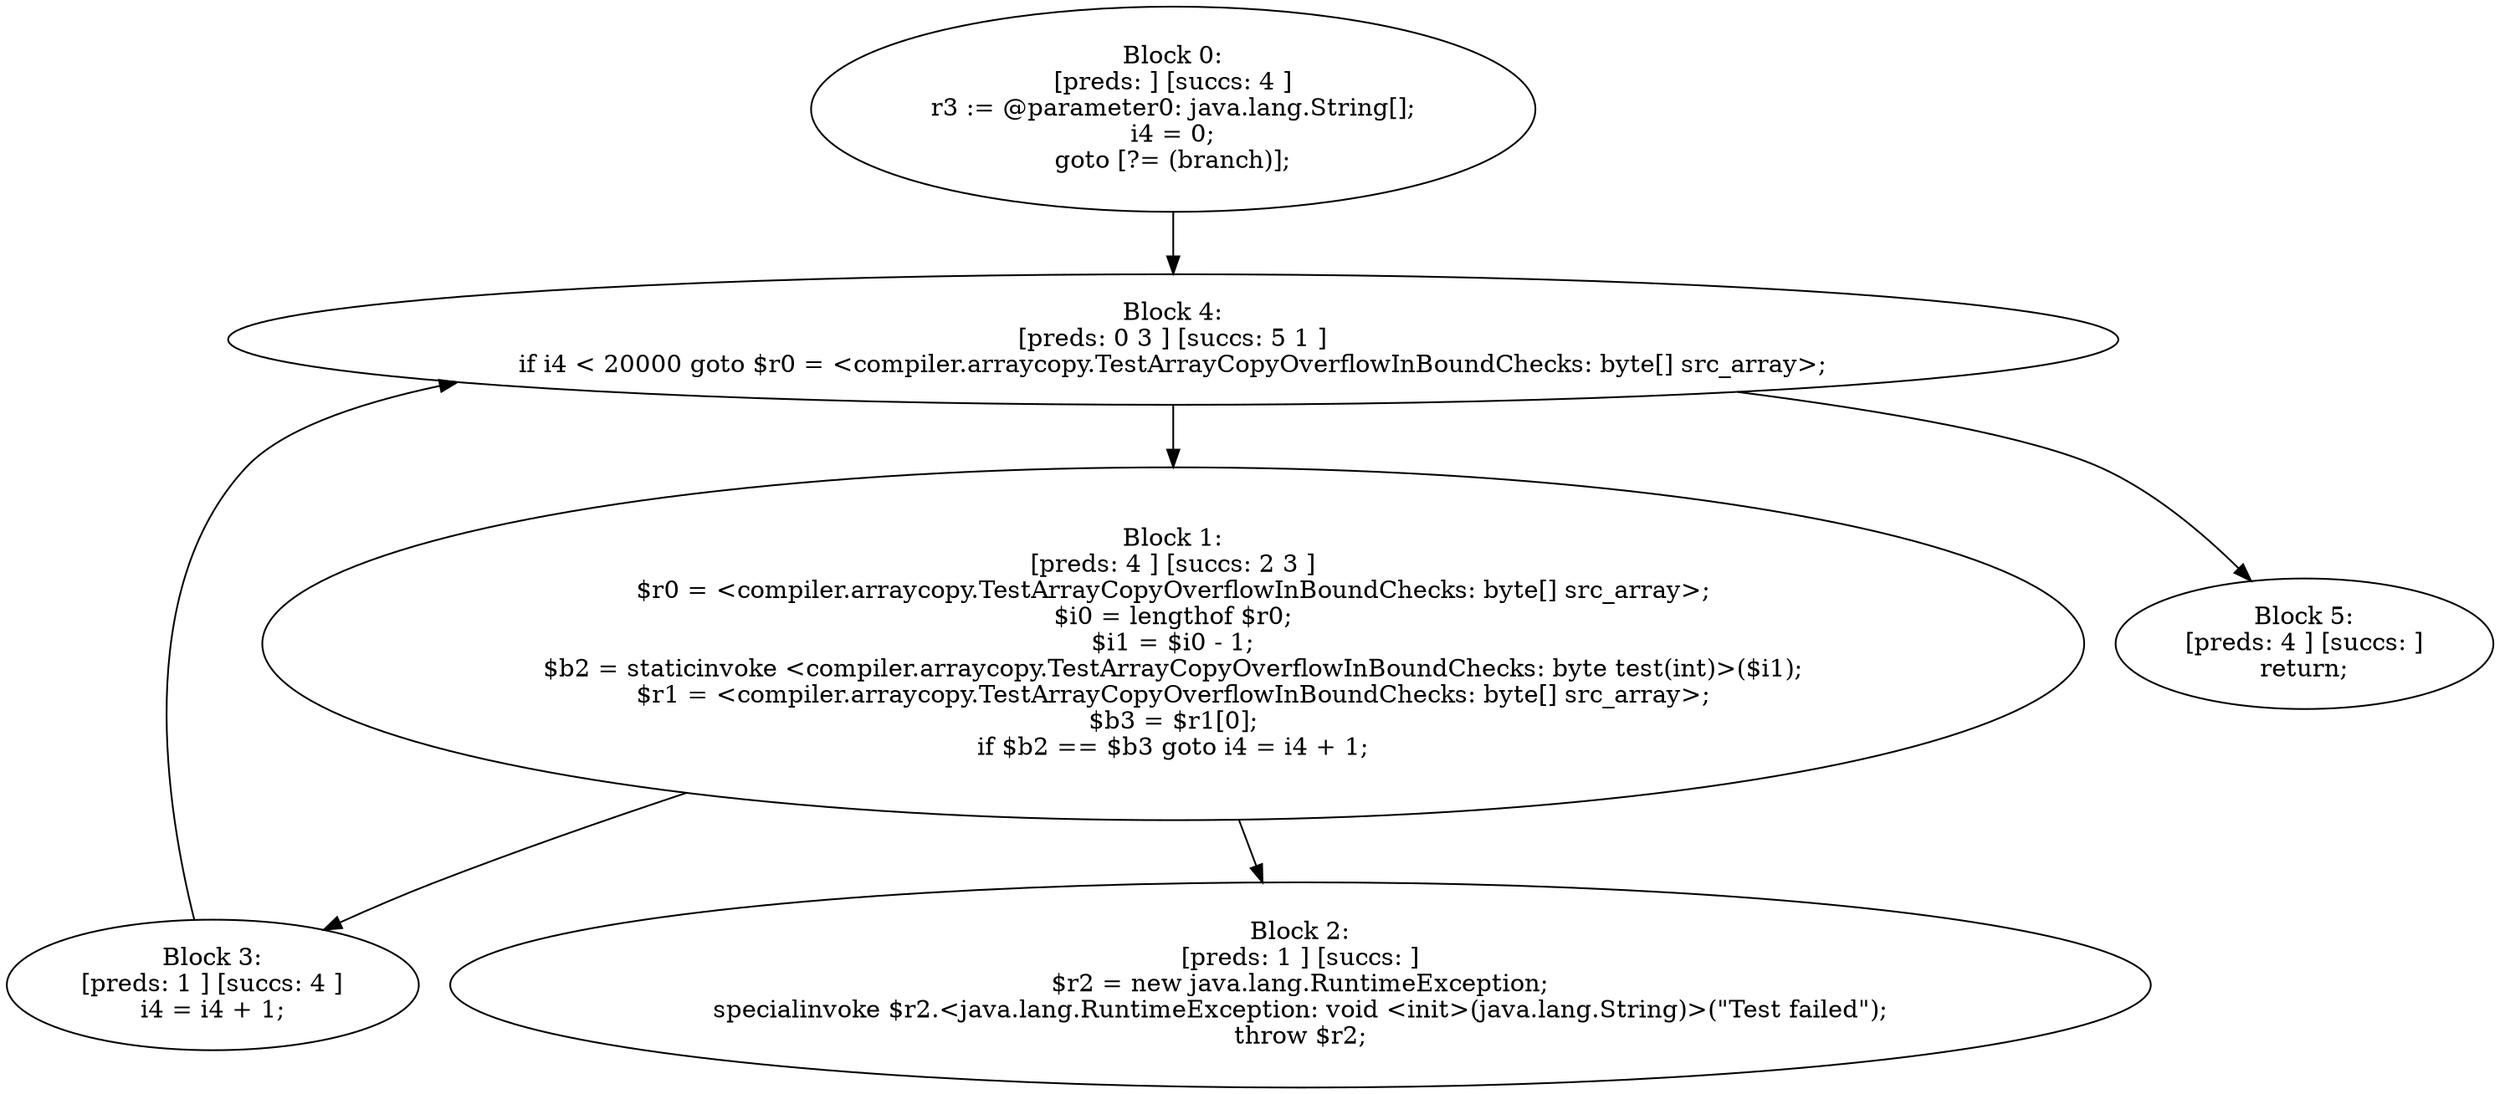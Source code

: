 digraph "unitGraph" {
    "Block 0:
[preds: ] [succs: 4 ]
r3 := @parameter0: java.lang.String[];
i4 = 0;
goto [?= (branch)];
"
    "Block 1:
[preds: 4 ] [succs: 2 3 ]
$r0 = <compiler.arraycopy.TestArrayCopyOverflowInBoundChecks: byte[] src_array>;
$i0 = lengthof $r0;
$i1 = $i0 - 1;
$b2 = staticinvoke <compiler.arraycopy.TestArrayCopyOverflowInBoundChecks: byte test(int)>($i1);
$r1 = <compiler.arraycopy.TestArrayCopyOverflowInBoundChecks: byte[] src_array>;
$b3 = $r1[0];
if $b2 == $b3 goto i4 = i4 + 1;
"
    "Block 2:
[preds: 1 ] [succs: ]
$r2 = new java.lang.RuntimeException;
specialinvoke $r2.<java.lang.RuntimeException: void <init>(java.lang.String)>(\"Test failed\");
throw $r2;
"
    "Block 3:
[preds: 1 ] [succs: 4 ]
i4 = i4 + 1;
"
    "Block 4:
[preds: 0 3 ] [succs: 5 1 ]
if i4 < 20000 goto $r0 = <compiler.arraycopy.TestArrayCopyOverflowInBoundChecks: byte[] src_array>;
"
    "Block 5:
[preds: 4 ] [succs: ]
return;
"
    "Block 0:
[preds: ] [succs: 4 ]
r3 := @parameter0: java.lang.String[];
i4 = 0;
goto [?= (branch)];
"->"Block 4:
[preds: 0 3 ] [succs: 5 1 ]
if i4 < 20000 goto $r0 = <compiler.arraycopy.TestArrayCopyOverflowInBoundChecks: byte[] src_array>;
";
    "Block 1:
[preds: 4 ] [succs: 2 3 ]
$r0 = <compiler.arraycopy.TestArrayCopyOverflowInBoundChecks: byte[] src_array>;
$i0 = lengthof $r0;
$i1 = $i0 - 1;
$b2 = staticinvoke <compiler.arraycopy.TestArrayCopyOverflowInBoundChecks: byte test(int)>($i1);
$r1 = <compiler.arraycopy.TestArrayCopyOverflowInBoundChecks: byte[] src_array>;
$b3 = $r1[0];
if $b2 == $b3 goto i4 = i4 + 1;
"->"Block 2:
[preds: 1 ] [succs: ]
$r2 = new java.lang.RuntimeException;
specialinvoke $r2.<java.lang.RuntimeException: void <init>(java.lang.String)>(\"Test failed\");
throw $r2;
";
    "Block 1:
[preds: 4 ] [succs: 2 3 ]
$r0 = <compiler.arraycopy.TestArrayCopyOverflowInBoundChecks: byte[] src_array>;
$i0 = lengthof $r0;
$i1 = $i0 - 1;
$b2 = staticinvoke <compiler.arraycopy.TestArrayCopyOverflowInBoundChecks: byte test(int)>($i1);
$r1 = <compiler.arraycopy.TestArrayCopyOverflowInBoundChecks: byte[] src_array>;
$b3 = $r1[0];
if $b2 == $b3 goto i4 = i4 + 1;
"->"Block 3:
[preds: 1 ] [succs: 4 ]
i4 = i4 + 1;
";
    "Block 3:
[preds: 1 ] [succs: 4 ]
i4 = i4 + 1;
"->"Block 4:
[preds: 0 3 ] [succs: 5 1 ]
if i4 < 20000 goto $r0 = <compiler.arraycopy.TestArrayCopyOverflowInBoundChecks: byte[] src_array>;
";
    "Block 4:
[preds: 0 3 ] [succs: 5 1 ]
if i4 < 20000 goto $r0 = <compiler.arraycopy.TestArrayCopyOverflowInBoundChecks: byte[] src_array>;
"->"Block 5:
[preds: 4 ] [succs: ]
return;
";
    "Block 4:
[preds: 0 3 ] [succs: 5 1 ]
if i4 < 20000 goto $r0 = <compiler.arraycopy.TestArrayCopyOverflowInBoundChecks: byte[] src_array>;
"->"Block 1:
[preds: 4 ] [succs: 2 3 ]
$r0 = <compiler.arraycopy.TestArrayCopyOverflowInBoundChecks: byte[] src_array>;
$i0 = lengthof $r0;
$i1 = $i0 - 1;
$b2 = staticinvoke <compiler.arraycopy.TestArrayCopyOverflowInBoundChecks: byte test(int)>($i1);
$r1 = <compiler.arraycopy.TestArrayCopyOverflowInBoundChecks: byte[] src_array>;
$b3 = $r1[0];
if $b2 == $b3 goto i4 = i4 + 1;
";
}
